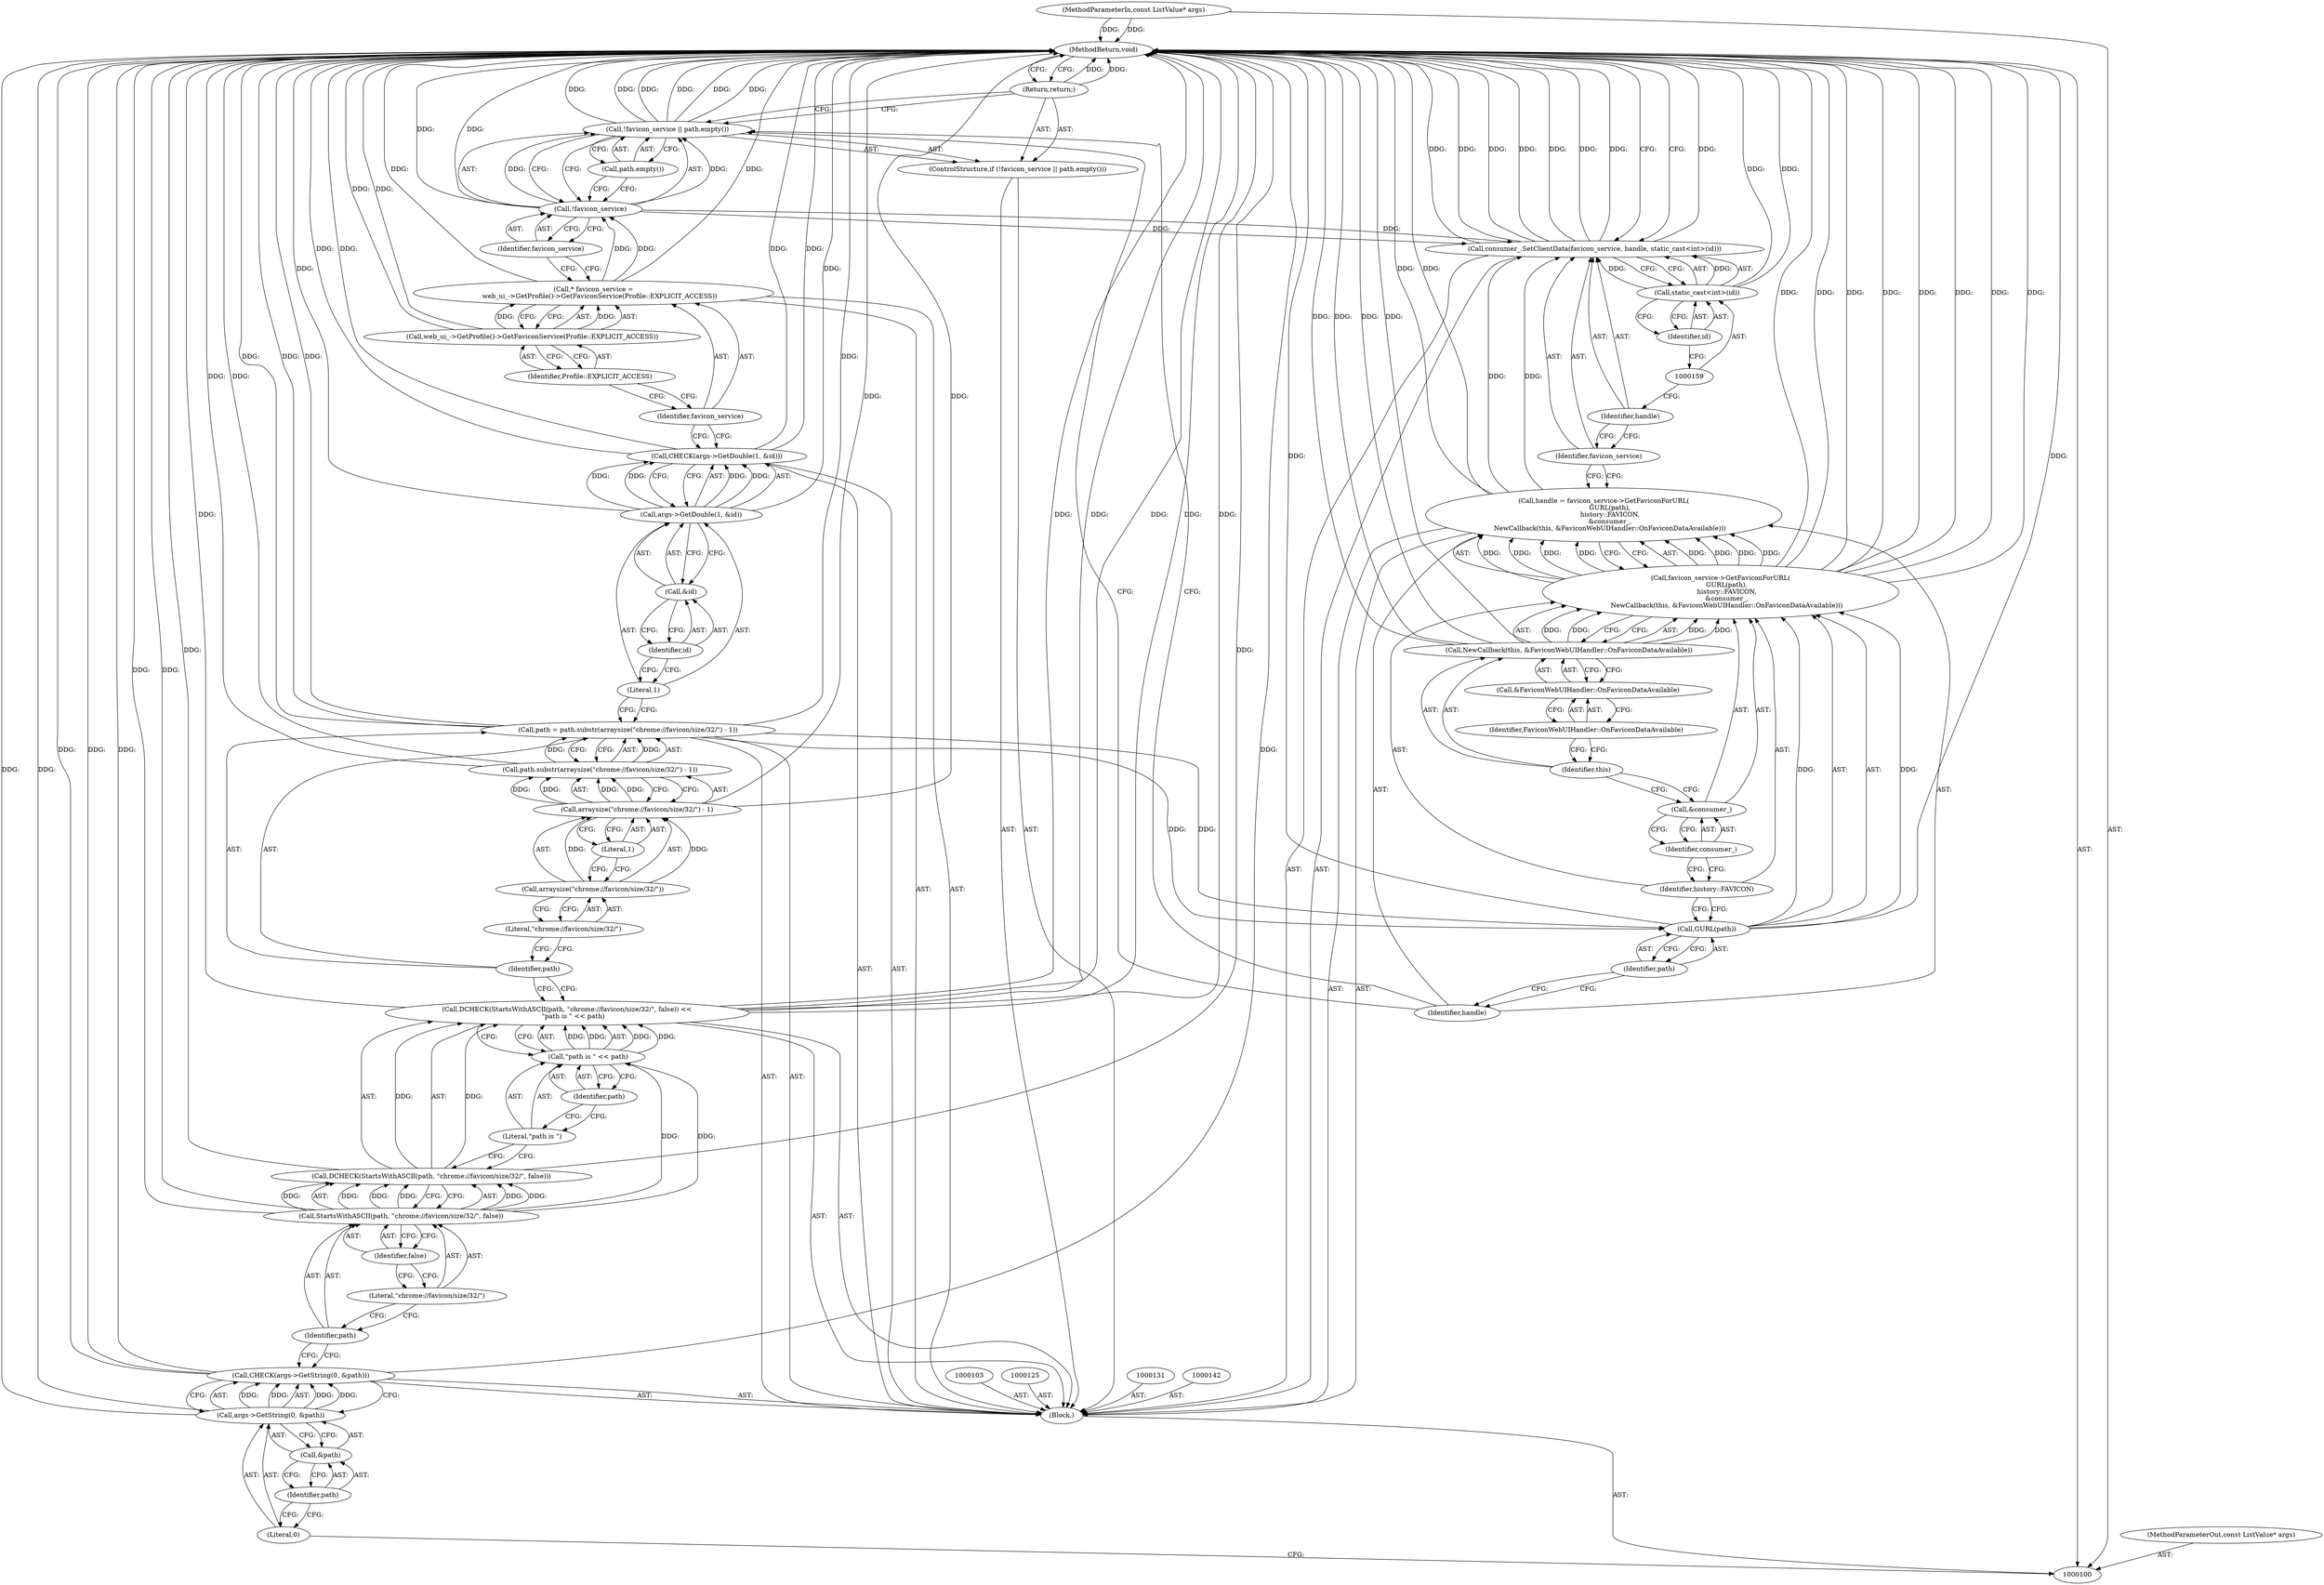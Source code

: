 digraph "0_Chrome_abbd2f4b36da8c89e6f3002eb84f60064a6ff067_1" {
"1000161" [label="(MethodReturn,void)"];
"1000101" [label="(MethodParameterIn,const ListValue* args)"];
"1000266" [label="(MethodParameterOut,const ListValue* args)"];
"1000102" [label="(Block,)"];
"1000132" [label="(Call,* favicon_service =\n      web_ui_->GetProfile()->GetFaviconService(Profile::EXPLICIT_ACCESS))"];
"1000133" [label="(Identifier,favicon_service)"];
"1000135" [label="(Identifier,Profile::EXPLICIT_ACCESS)"];
"1000134" [label="(Call,web_ui_->GetProfile()->GetFaviconService(Profile::EXPLICIT_ACCESS))"];
"1000136" [label="(ControlStructure,if (!favicon_service || path.empty()))"];
"1000140" [label="(Call,path.empty())"];
"1000137" [label="(Call,!favicon_service || path.empty())"];
"1000138" [label="(Call,!favicon_service)"];
"1000139" [label="(Identifier,favicon_service)"];
"1000141" [label="(Return,return;)"];
"1000143" [label="(Call,handle = favicon_service->GetFaviconForURL(\n      GURL(path),\n      history::FAVICON,\n      &consumer_,\n      NewCallback(this, &FaviconWebUIHandler::OnFaviconDataAvailable)))"];
"1000144" [label="(Identifier,handle)"];
"1000145" [label="(Call,favicon_service->GetFaviconForURL(\n      GURL(path),\n      history::FAVICON,\n      &consumer_,\n      NewCallback(this, &FaviconWebUIHandler::OnFaviconDataAvailable)))"];
"1000147" [label="(Identifier,path)"];
"1000146" [label="(Call,GURL(path))"];
"1000148" [label="(Identifier,history::FAVICON)"];
"1000149" [label="(Call,&consumer_)"];
"1000150" [label="(Identifier,consumer_)"];
"1000152" [label="(Identifier,this)"];
"1000153" [label="(Call,&FaviconWebUIHandler::OnFaviconDataAvailable)"];
"1000154" [label="(Identifier,FaviconWebUIHandler::OnFaviconDataAvailable)"];
"1000151" [label="(Call,NewCallback(this, &FaviconWebUIHandler::OnFaviconDataAvailable))"];
"1000155" [label="(Call,consumer_.SetClientData(favicon_service, handle, static_cast<int>(id)))"];
"1000156" [label="(Identifier,favicon_service)"];
"1000157" [label="(Identifier,handle)"];
"1000158" [label="(Call,static_cast<int>(id))"];
"1000160" [label="(Identifier,id)"];
"1000106" [label="(Literal,0)"];
"1000107" [label="(Call,&path)"];
"1000108" [label="(Identifier,path)"];
"1000104" [label="(Call,CHECK(args->GetString(0, &path)))"];
"1000105" [label="(Call,args->GetString(0, &path))"];
"1000109" [label="(Call,DCHECK(StartsWithASCII(path, \"chrome://favicon/size/32/\", false)) <<\n      \"path is \" << path)"];
"1000110" [label="(Call,DCHECK(StartsWithASCII(path, \"chrome://favicon/size/32/\", false)))"];
"1000112" [label="(Identifier,path)"];
"1000113" [label="(Literal,\"chrome://favicon/size/32/\")"];
"1000114" [label="(Identifier,false)"];
"1000111" [label="(Call,StartsWithASCII(path, \"chrome://favicon/size/32/\", false))"];
"1000117" [label="(Identifier,path)"];
"1000115" [label="(Call,\"path is \" << path)"];
"1000116" [label="(Literal,\"path is \")"];
"1000118" [label="(Call,path = path.substr(arraysize(\"chrome://favicon/size/32/\") - 1))"];
"1000119" [label="(Identifier,path)"];
"1000121" [label="(Call,arraysize(\"chrome://favicon/size/32/\") - 1)"];
"1000122" [label="(Call,arraysize(\"chrome://favicon/size/32/\"))"];
"1000123" [label="(Literal,\"chrome://favicon/size/32/\")"];
"1000124" [label="(Literal,1)"];
"1000120" [label="(Call,path.substr(arraysize(\"chrome://favicon/size/32/\") - 1))"];
"1000128" [label="(Literal,1)"];
"1000129" [label="(Call,&id)"];
"1000130" [label="(Identifier,id)"];
"1000126" [label="(Call,CHECK(args->GetDouble(1, &id)))"];
"1000127" [label="(Call,args->GetDouble(1, &id))"];
"1000161" -> "1000100"  [label="AST: "];
"1000161" -> "1000141"  [label="CFG: "];
"1000161" -> "1000155"  [label="CFG: "];
"1000126" -> "1000161"  [label="DDG: "];
"1000126" -> "1000161"  [label="DDG: "];
"1000155" -> "1000161"  [label="DDG: "];
"1000155" -> "1000161"  [label="DDG: "];
"1000155" -> "1000161"  [label="DDG: "];
"1000155" -> "1000161"  [label="DDG: "];
"1000104" -> "1000161"  [label="DDG: "];
"1000104" -> "1000161"  [label="DDG: "];
"1000118" -> "1000161"  [label="DDG: "];
"1000118" -> "1000161"  [label="DDG: "];
"1000145" -> "1000161"  [label="DDG: "];
"1000145" -> "1000161"  [label="DDG: "];
"1000145" -> "1000161"  [label="DDG: "];
"1000145" -> "1000161"  [label="DDG: "];
"1000105" -> "1000161"  [label="DDG: "];
"1000111" -> "1000161"  [label="DDG: "];
"1000158" -> "1000161"  [label="DDG: "];
"1000138" -> "1000161"  [label="DDG: "];
"1000137" -> "1000161"  [label="DDG: "];
"1000137" -> "1000161"  [label="DDG: "];
"1000137" -> "1000161"  [label="DDG: "];
"1000151" -> "1000161"  [label="DDG: "];
"1000151" -> "1000161"  [label="DDG: "];
"1000127" -> "1000161"  [label="DDG: "];
"1000132" -> "1000161"  [label="DDG: "];
"1000109" -> "1000161"  [label="DDG: "];
"1000109" -> "1000161"  [label="DDG: "];
"1000109" -> "1000161"  [label="DDG: "];
"1000120" -> "1000161"  [label="DDG: "];
"1000134" -> "1000161"  [label="DDG: "];
"1000101" -> "1000161"  [label="DDG: "];
"1000121" -> "1000161"  [label="DDG: "];
"1000143" -> "1000161"  [label="DDG: "];
"1000146" -> "1000161"  [label="DDG: "];
"1000110" -> "1000161"  [label="DDG: "];
"1000141" -> "1000161"  [label="DDG: "];
"1000101" -> "1000100"  [label="AST: "];
"1000101" -> "1000161"  [label="DDG: "];
"1000266" -> "1000100"  [label="AST: "];
"1000102" -> "1000100"  [label="AST: "];
"1000103" -> "1000102"  [label="AST: "];
"1000104" -> "1000102"  [label="AST: "];
"1000109" -> "1000102"  [label="AST: "];
"1000118" -> "1000102"  [label="AST: "];
"1000125" -> "1000102"  [label="AST: "];
"1000126" -> "1000102"  [label="AST: "];
"1000131" -> "1000102"  [label="AST: "];
"1000132" -> "1000102"  [label="AST: "];
"1000136" -> "1000102"  [label="AST: "];
"1000142" -> "1000102"  [label="AST: "];
"1000143" -> "1000102"  [label="AST: "];
"1000155" -> "1000102"  [label="AST: "];
"1000132" -> "1000102"  [label="AST: "];
"1000132" -> "1000134"  [label="CFG: "];
"1000133" -> "1000132"  [label="AST: "];
"1000134" -> "1000132"  [label="AST: "];
"1000139" -> "1000132"  [label="CFG: "];
"1000132" -> "1000161"  [label="DDG: "];
"1000134" -> "1000132"  [label="DDG: "];
"1000132" -> "1000138"  [label="DDG: "];
"1000133" -> "1000132"  [label="AST: "];
"1000133" -> "1000126"  [label="CFG: "];
"1000135" -> "1000133"  [label="CFG: "];
"1000135" -> "1000134"  [label="AST: "];
"1000135" -> "1000133"  [label="CFG: "];
"1000134" -> "1000135"  [label="CFG: "];
"1000134" -> "1000132"  [label="AST: "];
"1000134" -> "1000135"  [label="CFG: "];
"1000135" -> "1000134"  [label="AST: "];
"1000132" -> "1000134"  [label="CFG: "];
"1000134" -> "1000161"  [label="DDG: "];
"1000134" -> "1000132"  [label="DDG: "];
"1000136" -> "1000102"  [label="AST: "];
"1000137" -> "1000136"  [label="AST: "];
"1000141" -> "1000136"  [label="AST: "];
"1000140" -> "1000137"  [label="AST: "];
"1000140" -> "1000138"  [label="CFG: "];
"1000137" -> "1000140"  [label="CFG: "];
"1000137" -> "1000136"  [label="AST: "];
"1000137" -> "1000138"  [label="CFG: "];
"1000137" -> "1000140"  [label="CFG: "];
"1000138" -> "1000137"  [label="AST: "];
"1000140" -> "1000137"  [label="AST: "];
"1000141" -> "1000137"  [label="CFG: "];
"1000144" -> "1000137"  [label="CFG: "];
"1000137" -> "1000161"  [label="DDG: "];
"1000137" -> "1000161"  [label="DDG: "];
"1000137" -> "1000161"  [label="DDG: "];
"1000138" -> "1000137"  [label="DDG: "];
"1000138" -> "1000137"  [label="AST: "];
"1000138" -> "1000139"  [label="CFG: "];
"1000139" -> "1000138"  [label="AST: "];
"1000140" -> "1000138"  [label="CFG: "];
"1000137" -> "1000138"  [label="CFG: "];
"1000138" -> "1000161"  [label="DDG: "];
"1000138" -> "1000137"  [label="DDG: "];
"1000132" -> "1000138"  [label="DDG: "];
"1000138" -> "1000155"  [label="DDG: "];
"1000139" -> "1000138"  [label="AST: "];
"1000139" -> "1000132"  [label="CFG: "];
"1000138" -> "1000139"  [label="CFG: "];
"1000141" -> "1000136"  [label="AST: "];
"1000141" -> "1000137"  [label="CFG: "];
"1000161" -> "1000141"  [label="CFG: "];
"1000141" -> "1000161"  [label="DDG: "];
"1000143" -> "1000102"  [label="AST: "];
"1000143" -> "1000145"  [label="CFG: "];
"1000144" -> "1000143"  [label="AST: "];
"1000145" -> "1000143"  [label="AST: "];
"1000156" -> "1000143"  [label="CFG: "];
"1000143" -> "1000161"  [label="DDG: "];
"1000145" -> "1000143"  [label="DDG: "];
"1000145" -> "1000143"  [label="DDG: "];
"1000145" -> "1000143"  [label="DDG: "];
"1000145" -> "1000143"  [label="DDG: "];
"1000143" -> "1000155"  [label="DDG: "];
"1000144" -> "1000143"  [label="AST: "];
"1000144" -> "1000137"  [label="CFG: "];
"1000147" -> "1000144"  [label="CFG: "];
"1000145" -> "1000143"  [label="AST: "];
"1000145" -> "1000151"  [label="CFG: "];
"1000146" -> "1000145"  [label="AST: "];
"1000148" -> "1000145"  [label="AST: "];
"1000149" -> "1000145"  [label="AST: "];
"1000151" -> "1000145"  [label="AST: "];
"1000143" -> "1000145"  [label="CFG: "];
"1000145" -> "1000161"  [label="DDG: "];
"1000145" -> "1000161"  [label="DDG: "];
"1000145" -> "1000161"  [label="DDG: "];
"1000145" -> "1000161"  [label="DDG: "];
"1000145" -> "1000143"  [label="DDG: "];
"1000145" -> "1000143"  [label="DDG: "];
"1000145" -> "1000143"  [label="DDG: "];
"1000145" -> "1000143"  [label="DDG: "];
"1000146" -> "1000145"  [label="DDG: "];
"1000151" -> "1000145"  [label="DDG: "];
"1000151" -> "1000145"  [label="DDG: "];
"1000147" -> "1000146"  [label="AST: "];
"1000147" -> "1000144"  [label="CFG: "];
"1000146" -> "1000147"  [label="CFG: "];
"1000146" -> "1000145"  [label="AST: "];
"1000146" -> "1000147"  [label="CFG: "];
"1000147" -> "1000146"  [label="AST: "];
"1000148" -> "1000146"  [label="CFG: "];
"1000146" -> "1000161"  [label="DDG: "];
"1000146" -> "1000145"  [label="DDG: "];
"1000118" -> "1000146"  [label="DDG: "];
"1000148" -> "1000145"  [label="AST: "];
"1000148" -> "1000146"  [label="CFG: "];
"1000150" -> "1000148"  [label="CFG: "];
"1000149" -> "1000145"  [label="AST: "];
"1000149" -> "1000150"  [label="CFG: "];
"1000150" -> "1000149"  [label="AST: "];
"1000152" -> "1000149"  [label="CFG: "];
"1000150" -> "1000149"  [label="AST: "];
"1000150" -> "1000148"  [label="CFG: "];
"1000149" -> "1000150"  [label="CFG: "];
"1000152" -> "1000151"  [label="AST: "];
"1000152" -> "1000149"  [label="CFG: "];
"1000154" -> "1000152"  [label="CFG: "];
"1000153" -> "1000151"  [label="AST: "];
"1000153" -> "1000154"  [label="CFG: "];
"1000154" -> "1000153"  [label="AST: "];
"1000151" -> "1000153"  [label="CFG: "];
"1000154" -> "1000153"  [label="AST: "];
"1000154" -> "1000152"  [label="CFG: "];
"1000153" -> "1000154"  [label="CFG: "];
"1000151" -> "1000145"  [label="AST: "];
"1000151" -> "1000153"  [label="CFG: "];
"1000152" -> "1000151"  [label="AST: "];
"1000153" -> "1000151"  [label="AST: "];
"1000145" -> "1000151"  [label="CFG: "];
"1000151" -> "1000161"  [label="DDG: "];
"1000151" -> "1000161"  [label="DDG: "];
"1000151" -> "1000145"  [label="DDG: "];
"1000151" -> "1000145"  [label="DDG: "];
"1000155" -> "1000102"  [label="AST: "];
"1000155" -> "1000158"  [label="CFG: "];
"1000156" -> "1000155"  [label="AST: "];
"1000157" -> "1000155"  [label="AST: "];
"1000158" -> "1000155"  [label="AST: "];
"1000161" -> "1000155"  [label="CFG: "];
"1000155" -> "1000161"  [label="DDG: "];
"1000155" -> "1000161"  [label="DDG: "];
"1000155" -> "1000161"  [label="DDG: "];
"1000155" -> "1000161"  [label="DDG: "];
"1000138" -> "1000155"  [label="DDG: "];
"1000143" -> "1000155"  [label="DDG: "];
"1000158" -> "1000155"  [label="DDG: "];
"1000156" -> "1000155"  [label="AST: "];
"1000156" -> "1000143"  [label="CFG: "];
"1000157" -> "1000156"  [label="CFG: "];
"1000157" -> "1000155"  [label="AST: "];
"1000157" -> "1000156"  [label="CFG: "];
"1000159" -> "1000157"  [label="CFG: "];
"1000158" -> "1000155"  [label="AST: "];
"1000158" -> "1000160"  [label="CFG: "];
"1000159" -> "1000158"  [label="AST: "];
"1000160" -> "1000158"  [label="AST: "];
"1000155" -> "1000158"  [label="CFG: "];
"1000158" -> "1000161"  [label="DDG: "];
"1000158" -> "1000155"  [label="DDG: "];
"1000160" -> "1000158"  [label="AST: "];
"1000160" -> "1000159"  [label="CFG: "];
"1000158" -> "1000160"  [label="CFG: "];
"1000106" -> "1000105"  [label="AST: "];
"1000106" -> "1000100"  [label="CFG: "];
"1000108" -> "1000106"  [label="CFG: "];
"1000107" -> "1000105"  [label="AST: "];
"1000107" -> "1000108"  [label="CFG: "];
"1000108" -> "1000107"  [label="AST: "];
"1000105" -> "1000107"  [label="CFG: "];
"1000108" -> "1000107"  [label="AST: "];
"1000108" -> "1000106"  [label="CFG: "];
"1000107" -> "1000108"  [label="CFG: "];
"1000104" -> "1000102"  [label="AST: "];
"1000104" -> "1000105"  [label="CFG: "];
"1000105" -> "1000104"  [label="AST: "];
"1000112" -> "1000104"  [label="CFG: "];
"1000104" -> "1000161"  [label="DDG: "];
"1000104" -> "1000161"  [label="DDG: "];
"1000105" -> "1000104"  [label="DDG: "];
"1000105" -> "1000104"  [label="DDG: "];
"1000105" -> "1000104"  [label="AST: "];
"1000105" -> "1000107"  [label="CFG: "];
"1000106" -> "1000105"  [label="AST: "];
"1000107" -> "1000105"  [label="AST: "];
"1000104" -> "1000105"  [label="CFG: "];
"1000105" -> "1000161"  [label="DDG: "];
"1000105" -> "1000104"  [label="DDG: "];
"1000105" -> "1000104"  [label="DDG: "];
"1000109" -> "1000102"  [label="AST: "];
"1000109" -> "1000115"  [label="CFG: "];
"1000110" -> "1000109"  [label="AST: "];
"1000115" -> "1000109"  [label="AST: "];
"1000119" -> "1000109"  [label="CFG: "];
"1000109" -> "1000161"  [label="DDG: "];
"1000109" -> "1000161"  [label="DDG: "];
"1000109" -> "1000161"  [label="DDG: "];
"1000110" -> "1000109"  [label="DDG: "];
"1000115" -> "1000109"  [label="DDG: "];
"1000115" -> "1000109"  [label="DDG: "];
"1000110" -> "1000109"  [label="AST: "];
"1000110" -> "1000111"  [label="CFG: "];
"1000111" -> "1000110"  [label="AST: "];
"1000116" -> "1000110"  [label="CFG: "];
"1000110" -> "1000161"  [label="DDG: "];
"1000110" -> "1000109"  [label="DDG: "];
"1000111" -> "1000110"  [label="DDG: "];
"1000111" -> "1000110"  [label="DDG: "];
"1000111" -> "1000110"  [label="DDG: "];
"1000112" -> "1000111"  [label="AST: "];
"1000112" -> "1000104"  [label="CFG: "];
"1000113" -> "1000112"  [label="CFG: "];
"1000113" -> "1000111"  [label="AST: "];
"1000113" -> "1000112"  [label="CFG: "];
"1000114" -> "1000113"  [label="CFG: "];
"1000114" -> "1000111"  [label="AST: "];
"1000114" -> "1000113"  [label="CFG: "];
"1000111" -> "1000114"  [label="CFG: "];
"1000111" -> "1000110"  [label="AST: "];
"1000111" -> "1000114"  [label="CFG: "];
"1000112" -> "1000111"  [label="AST: "];
"1000113" -> "1000111"  [label="AST: "];
"1000114" -> "1000111"  [label="AST: "];
"1000110" -> "1000111"  [label="CFG: "];
"1000111" -> "1000161"  [label="DDG: "];
"1000111" -> "1000110"  [label="DDG: "];
"1000111" -> "1000110"  [label="DDG: "];
"1000111" -> "1000110"  [label="DDG: "];
"1000111" -> "1000115"  [label="DDG: "];
"1000117" -> "1000115"  [label="AST: "];
"1000117" -> "1000116"  [label="CFG: "];
"1000115" -> "1000117"  [label="CFG: "];
"1000115" -> "1000109"  [label="AST: "];
"1000115" -> "1000117"  [label="CFG: "];
"1000116" -> "1000115"  [label="AST: "];
"1000117" -> "1000115"  [label="AST: "];
"1000109" -> "1000115"  [label="CFG: "];
"1000115" -> "1000109"  [label="DDG: "];
"1000115" -> "1000109"  [label="DDG: "];
"1000111" -> "1000115"  [label="DDG: "];
"1000116" -> "1000115"  [label="AST: "];
"1000116" -> "1000110"  [label="CFG: "];
"1000117" -> "1000116"  [label="CFG: "];
"1000118" -> "1000102"  [label="AST: "];
"1000118" -> "1000120"  [label="CFG: "];
"1000119" -> "1000118"  [label="AST: "];
"1000120" -> "1000118"  [label="AST: "];
"1000128" -> "1000118"  [label="CFG: "];
"1000118" -> "1000161"  [label="DDG: "];
"1000118" -> "1000161"  [label="DDG: "];
"1000120" -> "1000118"  [label="DDG: "];
"1000118" -> "1000146"  [label="DDG: "];
"1000119" -> "1000118"  [label="AST: "];
"1000119" -> "1000109"  [label="CFG: "];
"1000123" -> "1000119"  [label="CFG: "];
"1000121" -> "1000120"  [label="AST: "];
"1000121" -> "1000124"  [label="CFG: "];
"1000122" -> "1000121"  [label="AST: "];
"1000124" -> "1000121"  [label="AST: "];
"1000120" -> "1000121"  [label="CFG: "];
"1000121" -> "1000161"  [label="DDG: "];
"1000121" -> "1000120"  [label="DDG: "];
"1000121" -> "1000120"  [label="DDG: "];
"1000122" -> "1000121"  [label="DDG: "];
"1000122" -> "1000121"  [label="AST: "];
"1000122" -> "1000123"  [label="CFG: "];
"1000123" -> "1000122"  [label="AST: "];
"1000124" -> "1000122"  [label="CFG: "];
"1000122" -> "1000121"  [label="DDG: "];
"1000123" -> "1000122"  [label="AST: "];
"1000123" -> "1000119"  [label="CFG: "];
"1000122" -> "1000123"  [label="CFG: "];
"1000124" -> "1000121"  [label="AST: "];
"1000124" -> "1000122"  [label="CFG: "];
"1000121" -> "1000124"  [label="CFG: "];
"1000120" -> "1000118"  [label="AST: "];
"1000120" -> "1000121"  [label="CFG: "];
"1000121" -> "1000120"  [label="AST: "];
"1000118" -> "1000120"  [label="CFG: "];
"1000120" -> "1000161"  [label="DDG: "];
"1000120" -> "1000118"  [label="DDG: "];
"1000121" -> "1000120"  [label="DDG: "];
"1000121" -> "1000120"  [label="DDG: "];
"1000128" -> "1000127"  [label="AST: "];
"1000128" -> "1000118"  [label="CFG: "];
"1000130" -> "1000128"  [label="CFG: "];
"1000129" -> "1000127"  [label="AST: "];
"1000129" -> "1000130"  [label="CFG: "];
"1000130" -> "1000129"  [label="AST: "];
"1000127" -> "1000129"  [label="CFG: "];
"1000130" -> "1000129"  [label="AST: "];
"1000130" -> "1000128"  [label="CFG: "];
"1000129" -> "1000130"  [label="CFG: "];
"1000126" -> "1000102"  [label="AST: "];
"1000126" -> "1000127"  [label="CFG: "];
"1000127" -> "1000126"  [label="AST: "];
"1000133" -> "1000126"  [label="CFG: "];
"1000126" -> "1000161"  [label="DDG: "];
"1000126" -> "1000161"  [label="DDG: "];
"1000127" -> "1000126"  [label="DDG: "];
"1000127" -> "1000126"  [label="DDG: "];
"1000127" -> "1000126"  [label="AST: "];
"1000127" -> "1000129"  [label="CFG: "];
"1000128" -> "1000127"  [label="AST: "];
"1000129" -> "1000127"  [label="AST: "];
"1000126" -> "1000127"  [label="CFG: "];
"1000127" -> "1000161"  [label="DDG: "];
"1000127" -> "1000126"  [label="DDG: "];
"1000127" -> "1000126"  [label="DDG: "];
}
